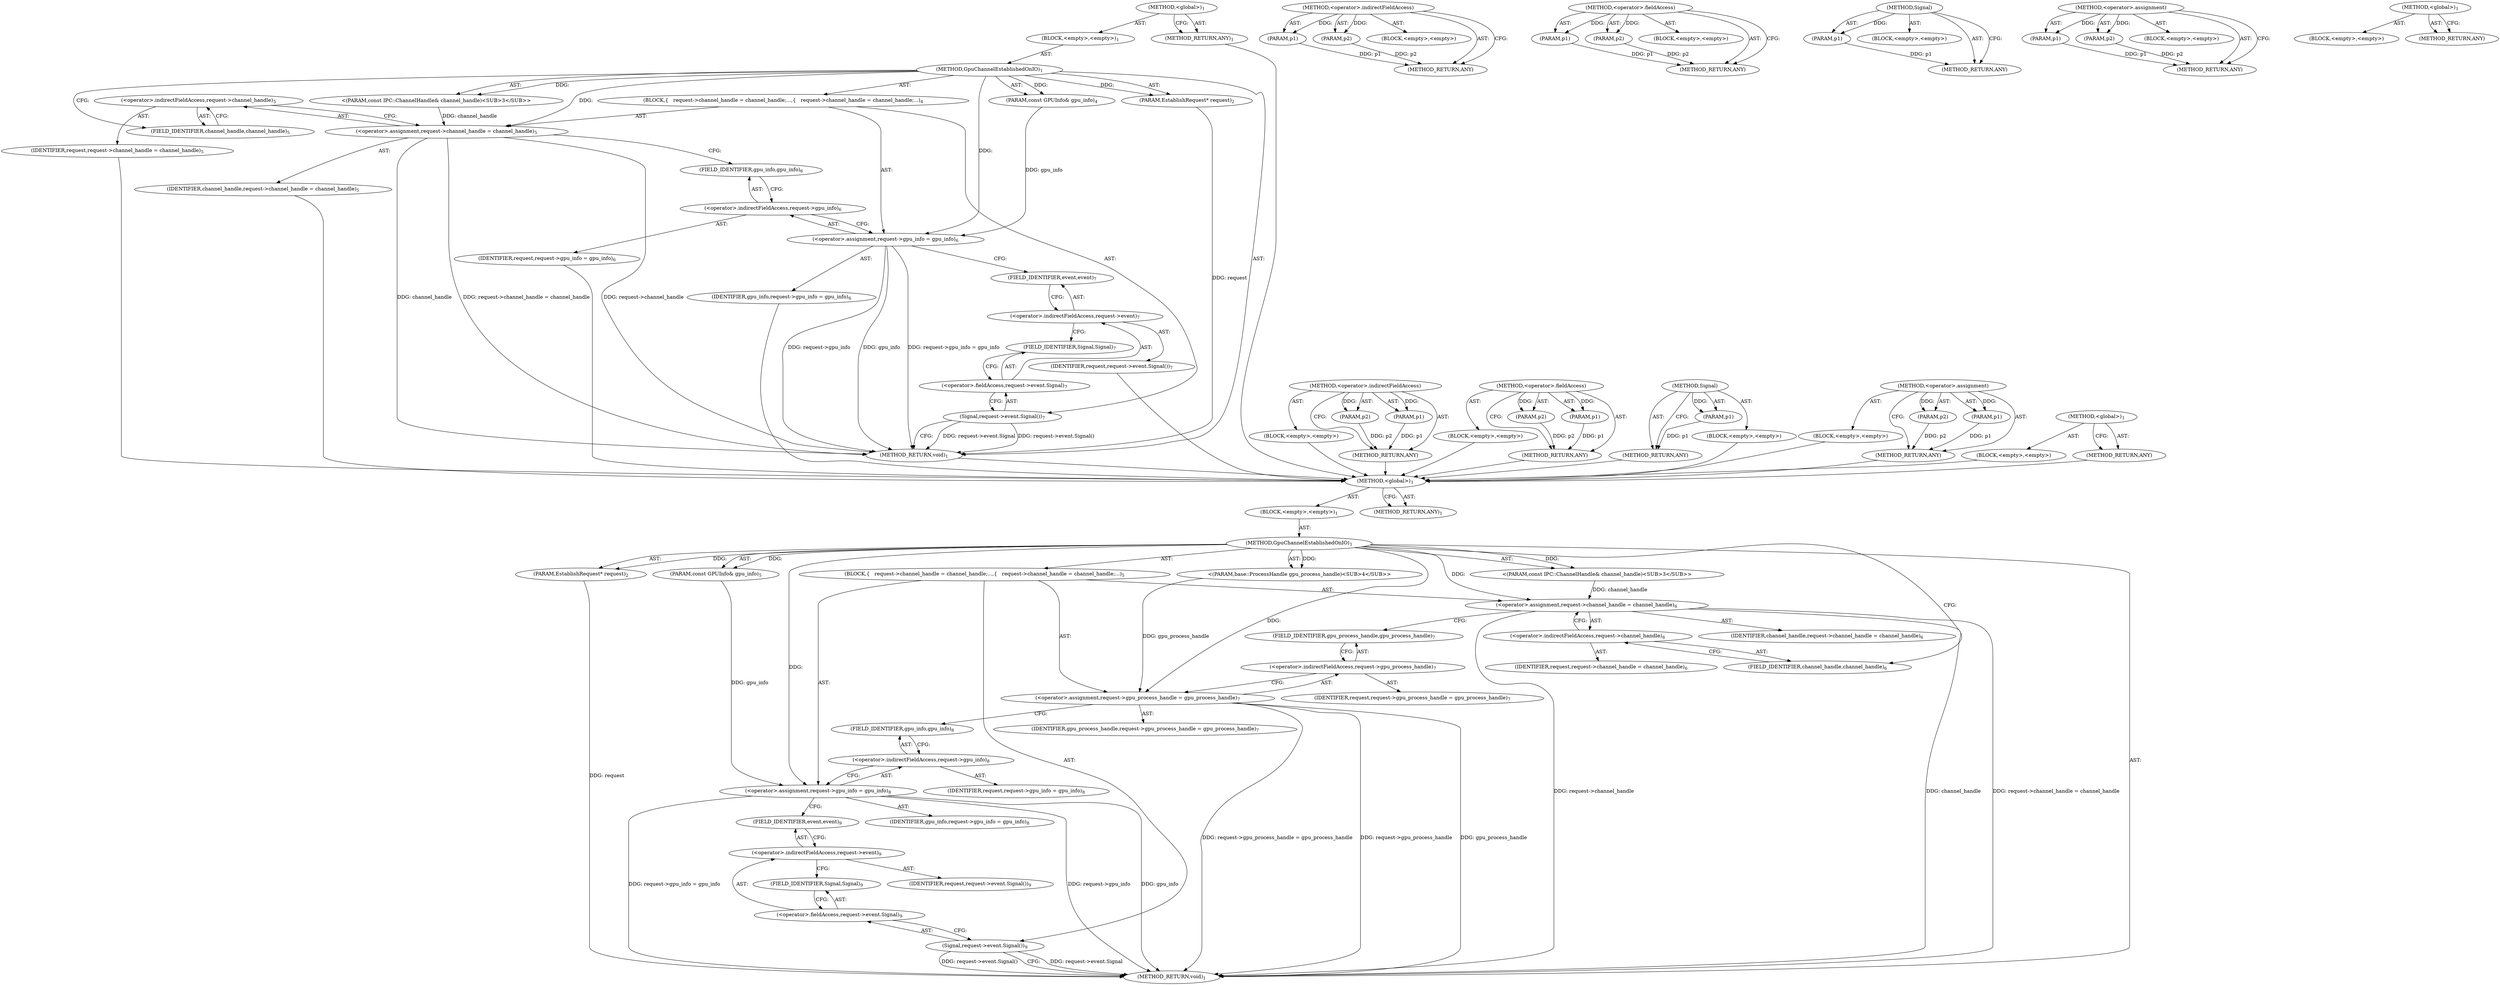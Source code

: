 digraph "&lt;global&gt;" {
vulnerable_6 [label=<(METHOD,&lt;global&gt;)<SUB>1</SUB>>];
vulnerable_7 [label=<(BLOCK,&lt;empty&gt;,&lt;empty&gt;)<SUB>1</SUB>>];
vulnerable_8 [label=<(METHOD,GpuChannelEstablishedOnIO)<SUB>1</SUB>>];
vulnerable_9 [label=<(PARAM,EstablishRequest* request)<SUB>2</SUB>>];
vulnerable_10 [label="<(PARAM,const IPC::ChannelHandle&amp; channel_handle)<SUB>3</SUB>>"];
vulnerable_11 [label="<(PARAM,base::ProcessHandle gpu_process_handle)<SUB>4</SUB>>"];
vulnerable_12 [label=<(PARAM,const GPUInfo&amp; gpu_info)<SUB>5</SUB>>];
vulnerable_13 [label=<(BLOCK,{
   request-&gt;channel_handle = channel_handle;
...,{
   request-&gt;channel_handle = channel_handle;
...)<SUB>5</SUB>>];
vulnerable_14 [label=<(&lt;operator&gt;.assignment,request-&gt;channel_handle = channel_handle)<SUB>6</SUB>>];
vulnerable_15 [label=<(&lt;operator&gt;.indirectFieldAccess,request-&gt;channel_handle)<SUB>6</SUB>>];
vulnerable_16 [label=<(IDENTIFIER,request,request-&gt;channel_handle = channel_handle)<SUB>6</SUB>>];
vulnerable_17 [label=<(FIELD_IDENTIFIER,channel_handle,channel_handle)<SUB>6</SUB>>];
vulnerable_18 [label=<(IDENTIFIER,channel_handle,request-&gt;channel_handle = channel_handle)<SUB>6</SUB>>];
vulnerable_19 [label=<(&lt;operator&gt;.assignment,request-&gt;gpu_process_handle = gpu_process_handle)<SUB>7</SUB>>];
vulnerable_20 [label=<(&lt;operator&gt;.indirectFieldAccess,request-&gt;gpu_process_handle)<SUB>7</SUB>>];
vulnerable_21 [label=<(IDENTIFIER,request,request-&gt;gpu_process_handle = gpu_process_handle)<SUB>7</SUB>>];
vulnerable_22 [label=<(FIELD_IDENTIFIER,gpu_process_handle,gpu_process_handle)<SUB>7</SUB>>];
vulnerable_23 [label=<(IDENTIFIER,gpu_process_handle,request-&gt;gpu_process_handle = gpu_process_handle)<SUB>7</SUB>>];
vulnerable_24 [label=<(&lt;operator&gt;.assignment,request-&gt;gpu_info = gpu_info)<SUB>8</SUB>>];
vulnerable_25 [label=<(&lt;operator&gt;.indirectFieldAccess,request-&gt;gpu_info)<SUB>8</SUB>>];
vulnerable_26 [label=<(IDENTIFIER,request,request-&gt;gpu_info = gpu_info)<SUB>8</SUB>>];
vulnerable_27 [label=<(FIELD_IDENTIFIER,gpu_info,gpu_info)<SUB>8</SUB>>];
vulnerable_28 [label=<(IDENTIFIER,gpu_info,request-&gt;gpu_info = gpu_info)<SUB>8</SUB>>];
vulnerable_29 [label=<(Signal,request-&gt;event.Signal())<SUB>9</SUB>>];
vulnerable_30 [label=<(&lt;operator&gt;.fieldAccess,request-&gt;event.Signal)<SUB>9</SUB>>];
vulnerable_31 [label=<(&lt;operator&gt;.indirectFieldAccess,request-&gt;event)<SUB>9</SUB>>];
vulnerable_32 [label=<(IDENTIFIER,request,request-&gt;event.Signal())<SUB>9</SUB>>];
vulnerable_33 [label=<(FIELD_IDENTIFIER,event,event)<SUB>9</SUB>>];
vulnerable_34 [label=<(FIELD_IDENTIFIER,Signal,Signal)<SUB>9</SUB>>];
vulnerable_35 [label=<(METHOD_RETURN,void)<SUB>1</SUB>>];
vulnerable_37 [label=<(METHOD_RETURN,ANY)<SUB>1</SUB>>];
vulnerable_63 [label=<(METHOD,&lt;operator&gt;.indirectFieldAccess)>];
vulnerable_64 [label=<(PARAM,p1)>];
vulnerable_65 [label=<(PARAM,p2)>];
vulnerable_66 [label=<(BLOCK,&lt;empty&gt;,&lt;empty&gt;)>];
vulnerable_67 [label=<(METHOD_RETURN,ANY)>];
vulnerable_72 [label=<(METHOD,&lt;operator&gt;.fieldAccess)>];
vulnerable_73 [label=<(PARAM,p1)>];
vulnerable_74 [label=<(PARAM,p2)>];
vulnerable_75 [label=<(BLOCK,&lt;empty&gt;,&lt;empty&gt;)>];
vulnerable_76 [label=<(METHOD_RETURN,ANY)>];
vulnerable_68 [label=<(METHOD,Signal)>];
vulnerable_69 [label=<(PARAM,p1)>];
vulnerable_70 [label=<(BLOCK,&lt;empty&gt;,&lt;empty&gt;)>];
vulnerable_71 [label=<(METHOD_RETURN,ANY)>];
vulnerable_58 [label=<(METHOD,&lt;operator&gt;.assignment)>];
vulnerable_59 [label=<(PARAM,p1)>];
vulnerable_60 [label=<(PARAM,p2)>];
vulnerable_61 [label=<(BLOCK,&lt;empty&gt;,&lt;empty&gt;)>];
vulnerable_62 [label=<(METHOD_RETURN,ANY)>];
vulnerable_52 [label=<(METHOD,&lt;global&gt;)<SUB>1</SUB>>];
vulnerable_53 [label=<(BLOCK,&lt;empty&gt;,&lt;empty&gt;)>];
vulnerable_54 [label=<(METHOD_RETURN,ANY)>];
fixed_6 [label=<(METHOD,&lt;global&gt;)<SUB>1</SUB>>];
fixed_7 [label=<(BLOCK,&lt;empty&gt;,&lt;empty&gt;)<SUB>1</SUB>>];
fixed_8 [label=<(METHOD,GpuChannelEstablishedOnIO)<SUB>1</SUB>>];
fixed_9 [label=<(PARAM,EstablishRequest* request)<SUB>2</SUB>>];
fixed_10 [label="<(PARAM,const IPC::ChannelHandle&amp; channel_handle)<SUB>3</SUB>>"];
fixed_11 [label=<(PARAM,const GPUInfo&amp; gpu_info)<SUB>4</SUB>>];
fixed_12 [label=<(BLOCK,{
   request-&gt;channel_handle = channel_handle;
...,{
   request-&gt;channel_handle = channel_handle;
...)<SUB>4</SUB>>];
fixed_13 [label=<(&lt;operator&gt;.assignment,request-&gt;channel_handle = channel_handle)<SUB>5</SUB>>];
fixed_14 [label=<(&lt;operator&gt;.indirectFieldAccess,request-&gt;channel_handle)<SUB>5</SUB>>];
fixed_15 [label=<(IDENTIFIER,request,request-&gt;channel_handle = channel_handle)<SUB>5</SUB>>];
fixed_16 [label=<(FIELD_IDENTIFIER,channel_handle,channel_handle)<SUB>5</SUB>>];
fixed_17 [label=<(IDENTIFIER,channel_handle,request-&gt;channel_handle = channel_handle)<SUB>5</SUB>>];
fixed_18 [label=<(&lt;operator&gt;.assignment,request-&gt;gpu_info = gpu_info)<SUB>6</SUB>>];
fixed_19 [label=<(&lt;operator&gt;.indirectFieldAccess,request-&gt;gpu_info)<SUB>6</SUB>>];
fixed_20 [label=<(IDENTIFIER,request,request-&gt;gpu_info = gpu_info)<SUB>6</SUB>>];
fixed_21 [label=<(FIELD_IDENTIFIER,gpu_info,gpu_info)<SUB>6</SUB>>];
fixed_22 [label=<(IDENTIFIER,gpu_info,request-&gt;gpu_info = gpu_info)<SUB>6</SUB>>];
fixed_23 [label=<(Signal,request-&gt;event.Signal())<SUB>7</SUB>>];
fixed_24 [label=<(&lt;operator&gt;.fieldAccess,request-&gt;event.Signal)<SUB>7</SUB>>];
fixed_25 [label=<(&lt;operator&gt;.indirectFieldAccess,request-&gt;event)<SUB>7</SUB>>];
fixed_26 [label=<(IDENTIFIER,request,request-&gt;event.Signal())<SUB>7</SUB>>];
fixed_27 [label=<(FIELD_IDENTIFIER,event,event)<SUB>7</SUB>>];
fixed_28 [label=<(FIELD_IDENTIFIER,Signal,Signal)<SUB>7</SUB>>];
fixed_29 [label=<(METHOD_RETURN,void)<SUB>1</SUB>>];
fixed_31 [label=<(METHOD_RETURN,ANY)<SUB>1</SUB>>];
fixed_55 [label=<(METHOD,&lt;operator&gt;.indirectFieldAccess)>];
fixed_56 [label=<(PARAM,p1)>];
fixed_57 [label=<(PARAM,p2)>];
fixed_58 [label=<(BLOCK,&lt;empty&gt;,&lt;empty&gt;)>];
fixed_59 [label=<(METHOD_RETURN,ANY)>];
fixed_64 [label=<(METHOD,&lt;operator&gt;.fieldAccess)>];
fixed_65 [label=<(PARAM,p1)>];
fixed_66 [label=<(PARAM,p2)>];
fixed_67 [label=<(BLOCK,&lt;empty&gt;,&lt;empty&gt;)>];
fixed_68 [label=<(METHOD_RETURN,ANY)>];
fixed_60 [label=<(METHOD,Signal)>];
fixed_61 [label=<(PARAM,p1)>];
fixed_62 [label=<(BLOCK,&lt;empty&gt;,&lt;empty&gt;)>];
fixed_63 [label=<(METHOD_RETURN,ANY)>];
fixed_50 [label=<(METHOD,&lt;operator&gt;.assignment)>];
fixed_51 [label=<(PARAM,p1)>];
fixed_52 [label=<(PARAM,p2)>];
fixed_53 [label=<(BLOCK,&lt;empty&gt;,&lt;empty&gt;)>];
fixed_54 [label=<(METHOD_RETURN,ANY)>];
fixed_44 [label=<(METHOD,&lt;global&gt;)<SUB>1</SUB>>];
fixed_45 [label=<(BLOCK,&lt;empty&gt;,&lt;empty&gt;)>];
fixed_46 [label=<(METHOD_RETURN,ANY)>];
vulnerable_6 -> vulnerable_7  [key=0, label="AST: "];
vulnerable_6 -> vulnerable_37  [key=0, label="AST: "];
vulnerable_6 -> vulnerable_37  [key=1, label="CFG: "];
vulnerable_7 -> vulnerable_8  [key=0, label="AST: "];
vulnerable_8 -> vulnerable_9  [key=0, label="AST: "];
vulnerable_8 -> vulnerable_9  [key=1, label="DDG: "];
vulnerable_8 -> vulnerable_10  [key=0, label="AST: "];
vulnerable_8 -> vulnerable_10  [key=1, label="DDG: "];
vulnerable_8 -> vulnerable_11  [key=0, label="AST: "];
vulnerable_8 -> vulnerable_11  [key=1, label="DDG: "];
vulnerable_8 -> vulnerable_12  [key=0, label="AST: "];
vulnerable_8 -> vulnerable_12  [key=1, label="DDG: "];
vulnerable_8 -> vulnerable_13  [key=0, label="AST: "];
vulnerable_8 -> vulnerable_35  [key=0, label="AST: "];
vulnerable_8 -> vulnerable_17  [key=0, label="CFG: "];
vulnerable_8 -> vulnerable_14  [key=0, label="DDG: "];
vulnerable_8 -> vulnerable_19  [key=0, label="DDG: "];
vulnerable_8 -> vulnerable_24  [key=0, label="DDG: "];
vulnerable_9 -> vulnerable_35  [key=0, label="DDG: request"];
vulnerable_10 -> vulnerable_14  [key=0, label="DDG: channel_handle"];
vulnerable_11 -> vulnerable_19  [key=0, label="DDG: gpu_process_handle"];
vulnerable_12 -> vulnerable_24  [key=0, label="DDG: gpu_info"];
vulnerable_13 -> vulnerable_14  [key=0, label="AST: "];
vulnerable_13 -> vulnerable_19  [key=0, label="AST: "];
vulnerable_13 -> vulnerable_24  [key=0, label="AST: "];
vulnerable_13 -> vulnerable_29  [key=0, label="AST: "];
vulnerable_14 -> vulnerable_15  [key=0, label="AST: "];
vulnerable_14 -> vulnerable_18  [key=0, label="AST: "];
vulnerable_14 -> vulnerable_22  [key=0, label="CFG: "];
vulnerable_14 -> vulnerable_35  [key=0, label="DDG: request-&gt;channel_handle"];
vulnerable_14 -> vulnerable_35  [key=1, label="DDG: channel_handle"];
vulnerable_14 -> vulnerable_35  [key=2, label="DDG: request-&gt;channel_handle = channel_handle"];
vulnerable_15 -> vulnerable_16  [key=0, label="AST: "];
vulnerable_15 -> vulnerable_17  [key=0, label="AST: "];
vulnerable_15 -> vulnerable_14  [key=0, label="CFG: "];
vulnerable_17 -> vulnerable_15  [key=0, label="CFG: "];
vulnerable_19 -> vulnerable_20  [key=0, label="AST: "];
vulnerable_19 -> vulnerable_23  [key=0, label="AST: "];
vulnerable_19 -> vulnerable_27  [key=0, label="CFG: "];
vulnerable_19 -> vulnerable_35  [key=0, label="DDG: request-&gt;gpu_process_handle"];
vulnerable_19 -> vulnerable_35  [key=1, label="DDG: gpu_process_handle"];
vulnerable_19 -> vulnerable_35  [key=2, label="DDG: request-&gt;gpu_process_handle = gpu_process_handle"];
vulnerable_20 -> vulnerable_21  [key=0, label="AST: "];
vulnerable_20 -> vulnerable_22  [key=0, label="AST: "];
vulnerable_20 -> vulnerable_19  [key=0, label="CFG: "];
vulnerable_22 -> vulnerable_20  [key=0, label="CFG: "];
vulnerable_24 -> vulnerable_25  [key=0, label="AST: "];
vulnerable_24 -> vulnerable_28  [key=0, label="AST: "];
vulnerable_24 -> vulnerable_33  [key=0, label="CFG: "];
vulnerable_24 -> vulnerable_35  [key=0, label="DDG: request-&gt;gpu_info"];
vulnerable_24 -> vulnerable_35  [key=1, label="DDG: gpu_info"];
vulnerable_24 -> vulnerable_35  [key=2, label="DDG: request-&gt;gpu_info = gpu_info"];
vulnerable_25 -> vulnerable_26  [key=0, label="AST: "];
vulnerable_25 -> vulnerable_27  [key=0, label="AST: "];
vulnerable_25 -> vulnerable_24  [key=0, label="CFG: "];
vulnerable_27 -> vulnerable_25  [key=0, label="CFG: "];
vulnerable_29 -> vulnerable_30  [key=0, label="AST: "];
vulnerable_29 -> vulnerable_35  [key=0, label="CFG: "];
vulnerable_29 -> vulnerable_35  [key=1, label="DDG: request-&gt;event.Signal"];
vulnerable_29 -> vulnerable_35  [key=2, label="DDG: request-&gt;event.Signal()"];
vulnerable_30 -> vulnerable_31  [key=0, label="AST: "];
vulnerable_30 -> vulnerable_34  [key=0, label="AST: "];
vulnerable_30 -> vulnerable_29  [key=0, label="CFG: "];
vulnerable_31 -> vulnerable_32  [key=0, label="AST: "];
vulnerable_31 -> vulnerable_33  [key=0, label="AST: "];
vulnerable_31 -> vulnerable_34  [key=0, label="CFG: "];
vulnerable_33 -> vulnerable_31  [key=0, label="CFG: "];
vulnerable_34 -> vulnerable_30  [key=0, label="CFG: "];
vulnerable_63 -> vulnerable_64  [key=0, label="AST: "];
vulnerable_63 -> vulnerable_64  [key=1, label="DDG: "];
vulnerable_63 -> vulnerable_66  [key=0, label="AST: "];
vulnerable_63 -> vulnerable_65  [key=0, label="AST: "];
vulnerable_63 -> vulnerable_65  [key=1, label="DDG: "];
vulnerable_63 -> vulnerable_67  [key=0, label="AST: "];
vulnerable_63 -> vulnerable_67  [key=1, label="CFG: "];
vulnerable_64 -> vulnerable_67  [key=0, label="DDG: p1"];
vulnerable_65 -> vulnerable_67  [key=0, label="DDG: p2"];
vulnerable_72 -> vulnerable_73  [key=0, label="AST: "];
vulnerable_72 -> vulnerable_73  [key=1, label="DDG: "];
vulnerable_72 -> vulnerable_75  [key=0, label="AST: "];
vulnerable_72 -> vulnerable_74  [key=0, label="AST: "];
vulnerable_72 -> vulnerable_74  [key=1, label="DDG: "];
vulnerable_72 -> vulnerable_76  [key=0, label="AST: "];
vulnerable_72 -> vulnerable_76  [key=1, label="CFG: "];
vulnerable_73 -> vulnerable_76  [key=0, label="DDG: p1"];
vulnerable_74 -> vulnerable_76  [key=0, label="DDG: p2"];
vulnerable_68 -> vulnerable_69  [key=0, label="AST: "];
vulnerable_68 -> vulnerable_69  [key=1, label="DDG: "];
vulnerable_68 -> vulnerable_70  [key=0, label="AST: "];
vulnerable_68 -> vulnerable_71  [key=0, label="AST: "];
vulnerable_68 -> vulnerable_71  [key=1, label="CFG: "];
vulnerable_69 -> vulnerable_71  [key=0, label="DDG: p1"];
vulnerable_58 -> vulnerable_59  [key=0, label="AST: "];
vulnerable_58 -> vulnerable_59  [key=1, label="DDG: "];
vulnerable_58 -> vulnerable_61  [key=0, label="AST: "];
vulnerable_58 -> vulnerable_60  [key=0, label="AST: "];
vulnerable_58 -> vulnerable_60  [key=1, label="DDG: "];
vulnerable_58 -> vulnerable_62  [key=0, label="AST: "];
vulnerable_58 -> vulnerable_62  [key=1, label="CFG: "];
vulnerable_59 -> vulnerable_62  [key=0, label="DDG: p1"];
vulnerable_60 -> vulnerable_62  [key=0, label="DDG: p2"];
vulnerable_52 -> vulnerable_53  [key=0, label="AST: "];
vulnerable_52 -> vulnerable_54  [key=0, label="AST: "];
vulnerable_52 -> vulnerable_54  [key=1, label="CFG: "];
fixed_6 -> fixed_7  [key=0, label="AST: "];
fixed_6 -> fixed_31  [key=0, label="AST: "];
fixed_6 -> fixed_31  [key=1, label="CFG: "];
fixed_7 -> fixed_8  [key=0, label="AST: "];
fixed_8 -> fixed_9  [key=0, label="AST: "];
fixed_8 -> fixed_9  [key=1, label="DDG: "];
fixed_8 -> fixed_10  [key=0, label="AST: "];
fixed_8 -> fixed_10  [key=1, label="DDG: "];
fixed_8 -> fixed_11  [key=0, label="AST: "];
fixed_8 -> fixed_11  [key=1, label="DDG: "];
fixed_8 -> fixed_12  [key=0, label="AST: "];
fixed_8 -> fixed_29  [key=0, label="AST: "];
fixed_8 -> fixed_16  [key=0, label="CFG: "];
fixed_8 -> fixed_13  [key=0, label="DDG: "];
fixed_8 -> fixed_18  [key=0, label="DDG: "];
fixed_9 -> fixed_29  [key=0, label="DDG: request"];
fixed_10 -> fixed_13  [key=0, label="DDG: channel_handle"];
fixed_11 -> fixed_18  [key=0, label="DDG: gpu_info"];
fixed_12 -> fixed_13  [key=0, label="AST: "];
fixed_12 -> fixed_18  [key=0, label="AST: "];
fixed_12 -> fixed_23  [key=0, label="AST: "];
fixed_13 -> fixed_14  [key=0, label="AST: "];
fixed_13 -> fixed_17  [key=0, label="AST: "];
fixed_13 -> fixed_21  [key=0, label="CFG: "];
fixed_13 -> fixed_29  [key=0, label="DDG: request-&gt;channel_handle"];
fixed_13 -> fixed_29  [key=1, label="DDG: channel_handle"];
fixed_13 -> fixed_29  [key=2, label="DDG: request-&gt;channel_handle = channel_handle"];
fixed_14 -> fixed_15  [key=0, label="AST: "];
fixed_14 -> fixed_16  [key=0, label="AST: "];
fixed_14 -> fixed_13  [key=0, label="CFG: "];
fixed_15 -> vulnerable_6  [key=0];
fixed_16 -> fixed_14  [key=0, label="CFG: "];
fixed_17 -> vulnerable_6  [key=0];
fixed_18 -> fixed_19  [key=0, label="AST: "];
fixed_18 -> fixed_22  [key=0, label="AST: "];
fixed_18 -> fixed_27  [key=0, label="CFG: "];
fixed_18 -> fixed_29  [key=0, label="DDG: request-&gt;gpu_info"];
fixed_18 -> fixed_29  [key=1, label="DDG: gpu_info"];
fixed_18 -> fixed_29  [key=2, label="DDG: request-&gt;gpu_info = gpu_info"];
fixed_19 -> fixed_20  [key=0, label="AST: "];
fixed_19 -> fixed_21  [key=0, label="AST: "];
fixed_19 -> fixed_18  [key=0, label="CFG: "];
fixed_20 -> vulnerable_6  [key=0];
fixed_21 -> fixed_19  [key=0, label="CFG: "];
fixed_22 -> vulnerable_6  [key=0];
fixed_23 -> fixed_24  [key=0, label="AST: "];
fixed_23 -> fixed_29  [key=0, label="CFG: "];
fixed_23 -> fixed_29  [key=1, label="DDG: request-&gt;event.Signal"];
fixed_23 -> fixed_29  [key=2, label="DDG: request-&gt;event.Signal()"];
fixed_24 -> fixed_25  [key=0, label="AST: "];
fixed_24 -> fixed_28  [key=0, label="AST: "];
fixed_24 -> fixed_23  [key=0, label="CFG: "];
fixed_25 -> fixed_26  [key=0, label="AST: "];
fixed_25 -> fixed_27  [key=0, label="AST: "];
fixed_25 -> fixed_28  [key=0, label="CFG: "];
fixed_26 -> vulnerable_6  [key=0];
fixed_27 -> fixed_25  [key=0, label="CFG: "];
fixed_28 -> fixed_24  [key=0, label="CFG: "];
fixed_29 -> vulnerable_6  [key=0];
fixed_31 -> vulnerable_6  [key=0];
fixed_55 -> fixed_56  [key=0, label="AST: "];
fixed_55 -> fixed_56  [key=1, label="DDG: "];
fixed_55 -> fixed_58  [key=0, label="AST: "];
fixed_55 -> fixed_57  [key=0, label="AST: "];
fixed_55 -> fixed_57  [key=1, label="DDG: "];
fixed_55 -> fixed_59  [key=0, label="AST: "];
fixed_55 -> fixed_59  [key=1, label="CFG: "];
fixed_56 -> fixed_59  [key=0, label="DDG: p1"];
fixed_57 -> fixed_59  [key=0, label="DDG: p2"];
fixed_58 -> vulnerable_6  [key=0];
fixed_59 -> vulnerable_6  [key=0];
fixed_64 -> fixed_65  [key=0, label="AST: "];
fixed_64 -> fixed_65  [key=1, label="DDG: "];
fixed_64 -> fixed_67  [key=0, label="AST: "];
fixed_64 -> fixed_66  [key=0, label="AST: "];
fixed_64 -> fixed_66  [key=1, label="DDG: "];
fixed_64 -> fixed_68  [key=0, label="AST: "];
fixed_64 -> fixed_68  [key=1, label="CFG: "];
fixed_65 -> fixed_68  [key=0, label="DDG: p1"];
fixed_66 -> fixed_68  [key=0, label="DDG: p2"];
fixed_67 -> vulnerable_6  [key=0];
fixed_68 -> vulnerable_6  [key=0];
fixed_60 -> fixed_61  [key=0, label="AST: "];
fixed_60 -> fixed_61  [key=1, label="DDG: "];
fixed_60 -> fixed_62  [key=0, label="AST: "];
fixed_60 -> fixed_63  [key=0, label="AST: "];
fixed_60 -> fixed_63  [key=1, label="CFG: "];
fixed_61 -> fixed_63  [key=0, label="DDG: p1"];
fixed_62 -> vulnerable_6  [key=0];
fixed_63 -> vulnerable_6  [key=0];
fixed_50 -> fixed_51  [key=0, label="AST: "];
fixed_50 -> fixed_51  [key=1, label="DDG: "];
fixed_50 -> fixed_53  [key=0, label="AST: "];
fixed_50 -> fixed_52  [key=0, label="AST: "];
fixed_50 -> fixed_52  [key=1, label="DDG: "];
fixed_50 -> fixed_54  [key=0, label="AST: "];
fixed_50 -> fixed_54  [key=1, label="CFG: "];
fixed_51 -> fixed_54  [key=0, label="DDG: p1"];
fixed_52 -> fixed_54  [key=0, label="DDG: p2"];
fixed_53 -> vulnerable_6  [key=0];
fixed_54 -> vulnerable_6  [key=0];
fixed_44 -> fixed_45  [key=0, label="AST: "];
fixed_44 -> fixed_46  [key=0, label="AST: "];
fixed_44 -> fixed_46  [key=1, label="CFG: "];
fixed_45 -> vulnerable_6  [key=0];
fixed_46 -> vulnerable_6  [key=0];
}
